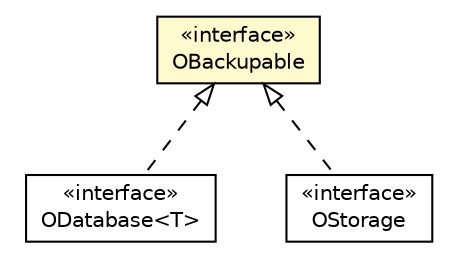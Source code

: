#!/usr/local/bin/dot
#
# Class diagram 
# Generated by UMLGraph version R5_6-24-gf6e263 (http://www.umlgraph.org/)
#

digraph G {
	edge [fontname="Helvetica",fontsize=10,labelfontname="Helvetica",labelfontsize=10];
	node [fontname="Helvetica",fontsize=10,shape=plaintext];
	nodesep=0.25;
	ranksep=0.5;
	// com.orientechnologies.orient.core.db.ODatabase<T>
	c685113 [label=<<table title="com.orientechnologies.orient.core.db.ODatabase" border="0" cellborder="1" cellspacing="0" cellpadding="2" port="p" href="../db/ODatabase.html">
		<tr><td><table border="0" cellspacing="0" cellpadding="1">
<tr><td align="center" balign="center"> &#171;interface&#187; </td></tr>
<tr><td align="center" balign="center"> ODatabase&lt;T&gt; </td></tr>
		</table></td></tr>
		</table>>, URL="../db/ODatabase.html", fontname="Helvetica", fontcolor="black", fontsize=10.0];
	// com.orientechnologies.orient.core.storage.OStorage
	c685912 [label=<<table title="com.orientechnologies.orient.core.storage.OStorage" border="0" cellborder="1" cellspacing="0" cellpadding="2" port="p" href="../storage/OStorage.html">
		<tr><td><table border="0" cellspacing="0" cellpadding="1">
<tr><td align="center" balign="center"> &#171;interface&#187; </td></tr>
<tr><td align="center" balign="center"> OStorage </td></tr>
		</table></td></tr>
		</table>>, URL="../storage/OStorage.html", fontname="Helvetica", fontcolor="black", fontsize=10.0];
	// com.orientechnologies.orient.core.util.OBackupable
	c686162 [label=<<table title="com.orientechnologies.orient.core.util.OBackupable" border="0" cellborder="1" cellspacing="0" cellpadding="2" port="p" bgcolor="lemonChiffon" href="./OBackupable.html">
		<tr><td><table border="0" cellspacing="0" cellpadding="1">
<tr><td align="center" balign="center"> &#171;interface&#187; </td></tr>
<tr><td align="center" balign="center"> OBackupable </td></tr>
		</table></td></tr>
		</table>>, URL="./OBackupable.html", fontname="Helvetica", fontcolor="black", fontsize=10.0];
	//com.orientechnologies.orient.core.db.ODatabase<T> implements com.orientechnologies.orient.core.util.OBackupable
	c686162:p -> c685113:p [dir=back,arrowtail=empty,style=dashed];
	//com.orientechnologies.orient.core.storage.OStorage implements com.orientechnologies.orient.core.util.OBackupable
	c686162:p -> c685912:p [dir=back,arrowtail=empty,style=dashed];
}

